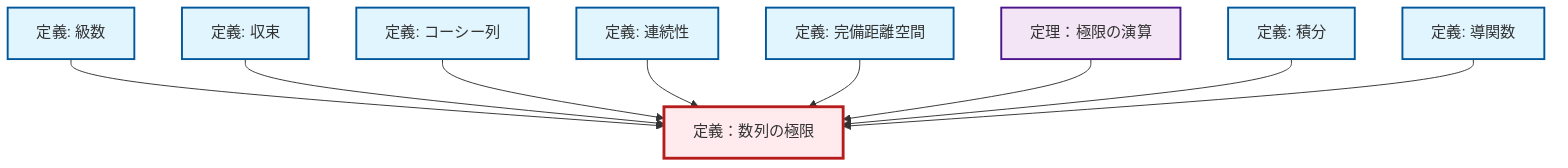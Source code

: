 graph TD
    classDef definition fill:#e1f5fe,stroke:#01579b,stroke-width:2px
    classDef theorem fill:#f3e5f5,stroke:#4a148c,stroke-width:2px
    classDef axiom fill:#fff3e0,stroke:#e65100,stroke-width:2px
    classDef example fill:#e8f5e9,stroke:#1b5e20,stroke-width:2px
    classDef current fill:#ffebee,stroke:#b71c1c,stroke-width:3px
    def-cauchy-sequence["定義: コーシー列"]:::definition
    def-limit["定義：数列の極限"]:::definition
    def-integral["定義: 積分"]:::definition
    def-convergence["定義: 収束"]:::definition
    def-complete-metric-space["定義: 完備距離空間"]:::definition
    def-continuity["定義: 連続性"]:::definition
    def-derivative["定義: 導関数"]:::definition
    def-series["定義: 級数"]:::definition
    thm-limit-arithmetic["定理：極限の演算"]:::theorem
    def-series --> def-limit
    def-convergence --> def-limit
    def-cauchy-sequence --> def-limit
    def-continuity --> def-limit
    def-complete-metric-space --> def-limit
    thm-limit-arithmetic --> def-limit
    def-integral --> def-limit
    def-derivative --> def-limit
    class def-limit current